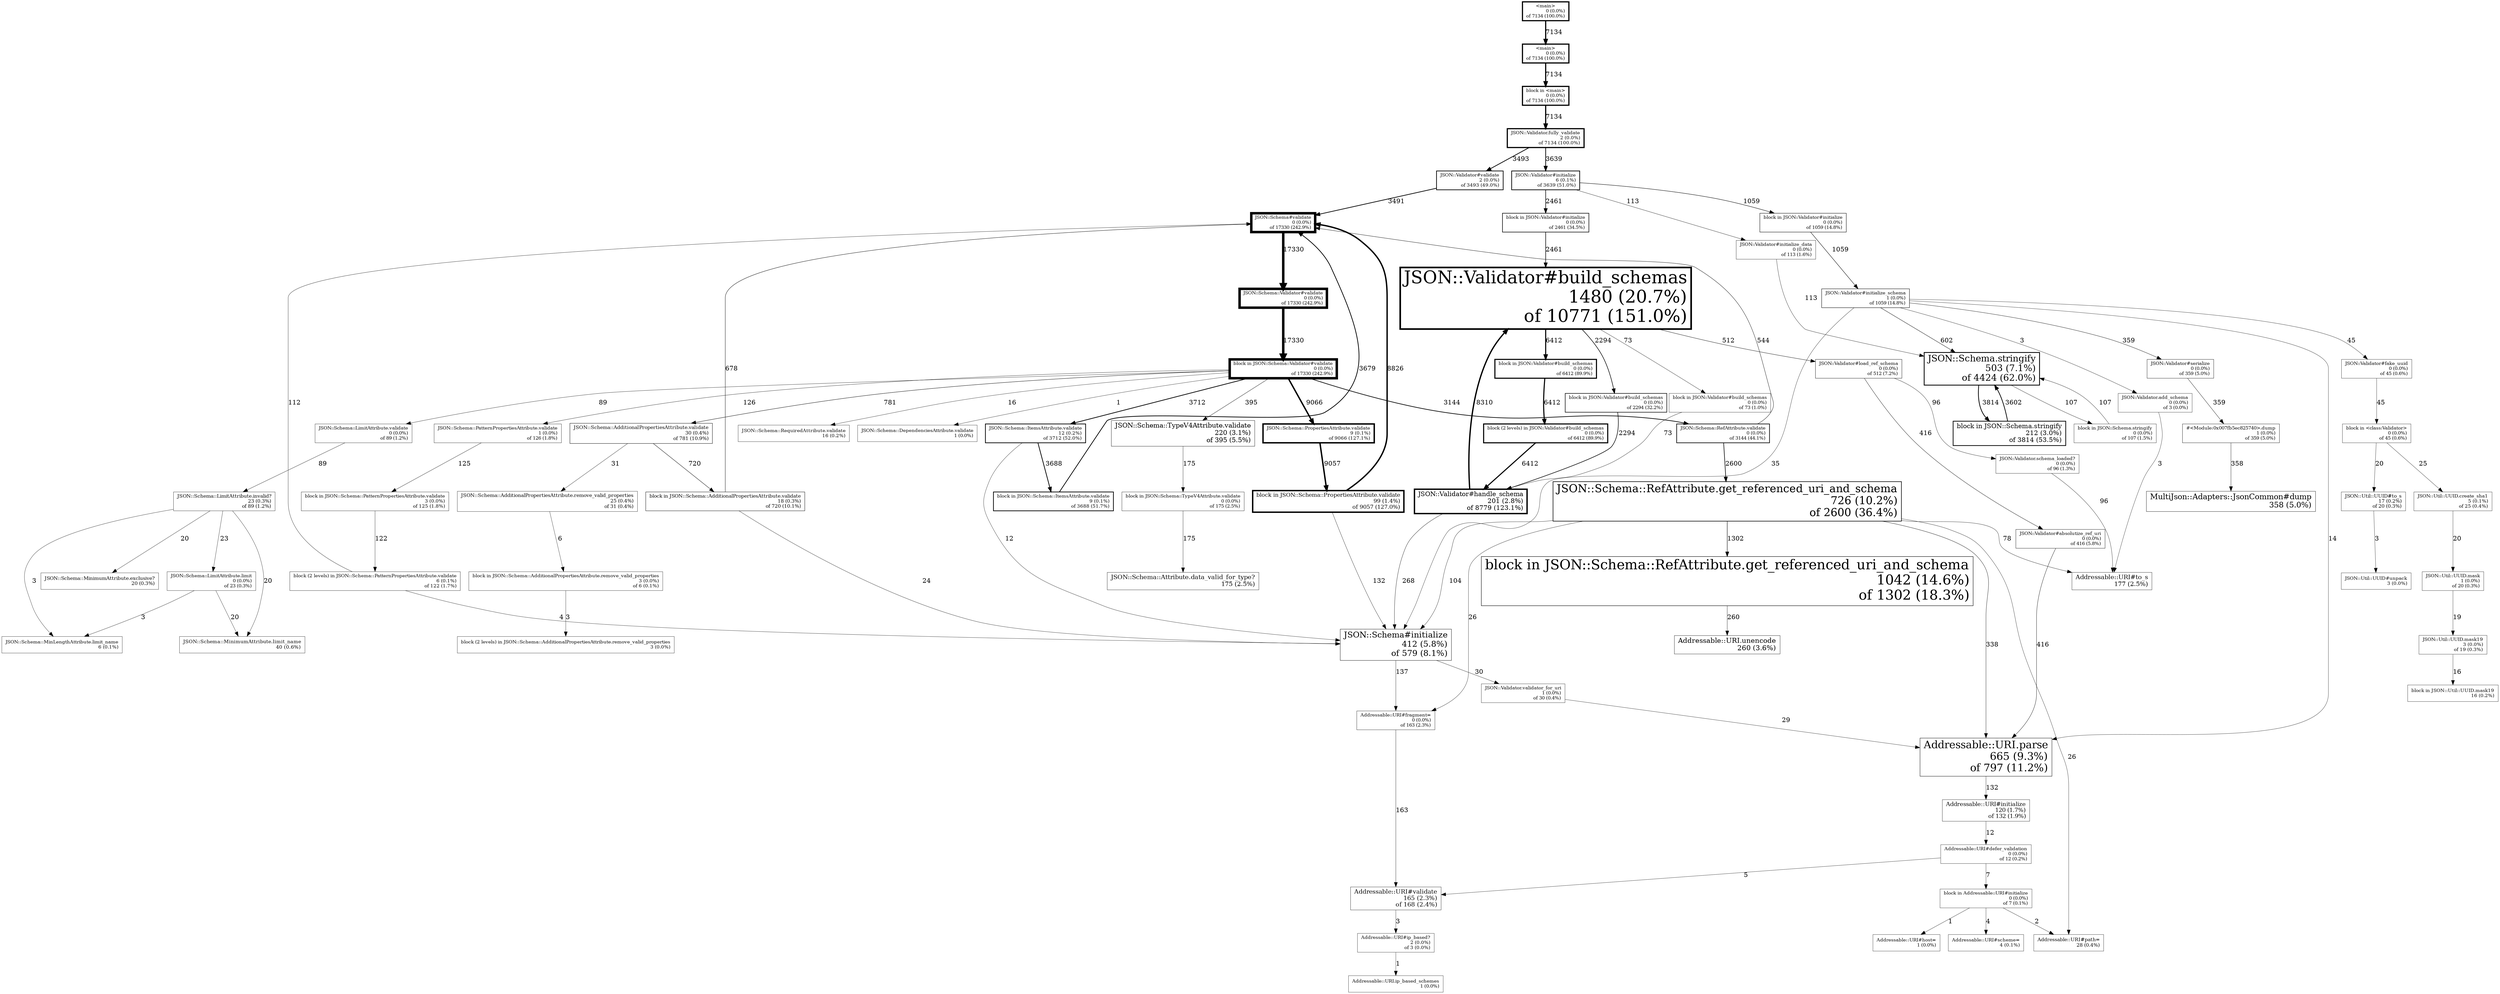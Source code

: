 digraph profile {
  "70209663178080" [size=3.519624334174376] [fontsize=38.0] [penwidth="3.519624334174376"] [shape=box] [label="JSON::Validator#build_schemas\n1480 (20.7%)\rof 10771 (151.0%)\r"];
  "70209663178080" -> "70209663177060" [label="6412"] [weight="6412"] [penwidth="2.2975890103728625"];
  "70209663178080" -> "70209663175860" [label="2294"] [weight="2294"] [penwidth="1.1431174656574152"];
  "70209663178080" -> "70209663178380" [label="512"] [weight="512"] [penwidth="0.643537987104009"];
  "70209663178080" -> "70209663176600" [label="73"] [weight="73"] [penwidth="0.5204653770675638"];
  "70209669515560" [size=0.8650126156433978] [fontsize=29.713513513513515] [penwidth="0.8650126156433978"] [shape=box] [label="block in JSON::Schema::RefAttribute.get_referenced_uri_and_schema\n1042 (14.6%)\rof 1302 (18.3%)\r"];
  "70209669515560" -> "70209663079520" [label="260"] [weight="260"] [penwidth="0.5728903840762546"];
  "70209669515680" [size=1.2289038407625457] [fontsize=23.735135135135135] [penwidth="1.2289038407625457"] [shape=box] [label="JSON::Schema::RefAttribute.get_referenced_uri_and_schema\n726 (10.2%)\rof 2600 (36.4%)\r"];
  "70209669515680" -> "70209663117780" [label="338"] [weight="338"] [penwidth="0.5947574992991309"];
  "70209669515680" -> "70209662966860" [label="26"] [weight="26"] [penwidth="0.5072890384076254"];
  "70209669515680" -> "70209662962580" [label="26"] [weight="26"] [penwidth="0.5072890384076254"];
  "70209669515680" -> "70209662940820" [label="78"] [weight="78"] [penwidth="0.5218671152228763"];
  "70209669515680" -> "70209669515560" [label="1302"] [weight="1302"] [penwidth="0.8650126156433978"];
  "70209669515680" -> "70209662701040" [label="104"] [weight="104"] [penwidth="0.5291561536305018"];
  "70209663117780" [size=0.7234370619568264] [fontsize=22.58108108108108] [penwidth="0.7234370619568264"] [shape=box] [label="Addressable::URI.parse\n665 (9.3%)\rof 797 (11.2%)\r"];
  "70209663117780" -> "70209663022600" [label="132"] [weight="132"] [penwidth="0.5370058873002523"];
  "70209662700720" [size=1.7402579198205774] [fontsize=19.516216216216215] [penwidth="1.7402579198205774"] [shape=box] [label="JSON::Schema.stringify\n503 (7.1%)\rof 4424 (62.0%)\r"];
  "70209662700720" -> "70209662700520" [label="3814"] [weight="3814"] [penwidth="1.5692458648724419"];
  "70209662700720" -> "70209662700240" [label="107"] [weight="107"] [penwidth="0.5299971965236894"];
  "70209662701040" [size=0.6623212783851976] [fontsize=17.794594594594592] [penwidth="0.6623212783851976"] [shape=box] [label="JSON::Schema#initialize\n412 (5.8%)\rof 579 (8.1%)\r"];
  "70209662701040" -> "70209662962580" [label="137"] [weight="137"] [penwidth="0.5384076254555649"];
  "70209662701040" -> "70209663122080" [label="30"] [weight="30"] [penwidth="0.5084104289318755"];
  "70209666857560" [size=0.6003644519203812] [fontsize=16.772972972972973] [penwidth="0.6003644519203812"] [shape=box] [label="MultiJson::Adapters::JsonCommon#dump\n358 (5.0%)\r"];
  "70209663079520" [size=0.5728903840762546] [fontsize=14.91891891891892] [penwidth="0.5728903840762546"] [shape=box] [label="Addressable::URI.unencode\n260 (3.6%)\r"];
  "70209669170840" [size=0.6107373142696945] [fontsize=14.162162162162161] [penwidth="0.6107373142696945"] [shape=box] [label="JSON::Schema::TypeV4Attribute.validate\n220 (3.1%)\rof 395 (5.5%)\r"];
  "70209669170840" -> "70209669170720" [label="175"] [weight="175"] [penwidth="0.5490608354359405"];
  "70209662700520" [size=1.5692458648724419] [fontsize=14.01081081081081] [penwidth="1.5692458648724419"] [shape=box] [label="block in JSON::Schema.stringify\n212 (3.0%)\rof 3814 (53.5%)\r"];
  "70209662700520" -> "70209662700720" [label="3602"] [weight="3602"] [penwidth="1.509812167087188"];
  "70209663175580" [size=2.9611718530978415] [fontsize=13.802702702702703] [penwidth="2.9611718530978415"] [shape=box] [label="JSON::Validator#handle_schema\n201 (2.8%)\rof 8779 (123.1%)\r"];
  "70209663175580" -> "70209662701040" [label="268"] [weight="268"] [penwidth="0.5751331651247547"];
  "70209663175580" -> "70209663178080" [label="8310"] [weight="8310"] [penwidth="2.8296888141295207"];
  "70209662940820" [size=0.5496215306980656] [fontsize=13.348648648648648] [penwidth="0.5496215306980656"] [shape=box] [label="Addressable::URI#to_s\n177 (2.5%)\r"];
  "70209669601400" [size=0.5490608354359405] [fontsize=13.31081081081081] [penwidth="0.5490608354359405"] [shape=box] [label="JSON::Schema::Attribute.data_valid_for_type?\n175 (2.5%)\r"];
  "70209662938920" [size=0.5470984020185029] [fontsize=13.121621621621621] [penwidth="0.5470984020185029"] [shape=box] [label="Addressable::URI#validate\n165 (2.3%)\rof 168 (2.4%)\r"];
  "70209662938920" -> "70209662962300" [label="3"] [weight="3"] [penwidth="0.5008410428931875"];
  "70209663022600" [size=0.5370058873002523] [fontsize=12.27027027027027] [penwidth="0.5370058873002523"] [shape=box] [label="Addressable::URI#initialize\n120 (1.7%)\rof 132 (1.9%)\r"];
  "70209663022600" -> "70209662939880" [label="12"] [weight="12"] [penwidth="0.5033641715727503"];
  "70209669254760" [size=3.039108494533221] [fontsize=11.872972972972972] [penwidth="3.039108494533221"] [shape=box] [label="block in JSON::Schema::PropertiesAttribute.validate\n99 (1.4%)\rof 9057 (127.0%)\r"];
  "70209669254760" -> "70209662701040" [label="132"] [weight="132"] [penwidth="0.5370058873002523"];
  "70209669254760" -> "70209662700840" [label="8826"] [weight="8826"] [penwidth="2.9743481917577794"];
  "70209669353880" [size=0.5112139052425007] [fontsize=10.756756756756756] [penwidth="0.5112139052425007"] [shape=box] [label="JSON::Schema::MinimumAttribute.limit_name\n40 (0.6%)\r"];
  "70209669563400" [size=0.7189514998598262] [fontsize=10.567567567567568] [penwidth="0.7189514998598262"] [shape=box] [label="JSON::Schema::AdditionalPropertiesAttribute.validate\n30 (0.4%)\rof 781 (10.9%)\r"];
  "70209669563400" -> "70209669563060" [label="31"] [weight="31"] [penwidth="0.508690776562938"];
  "70209669563400" -> "70209669563280" [label="720"] [weight="720"] [penwidth="0.7018502943650127"];
  "70209662966860" [size=0.5078497336697505] [fontsize=10.52972972972973] [penwidth="0.5078497336697505"] [shape=box] [label="Addressable::URI#path=\n28 (0.4%)\r"];
  "70209669563060" [size=0.508690776562938] [fontsize=10.472972972972974] [penwidth="0.508690776562938"] [shape=box] [label="JSON::Schema::AdditionalPropertiesAttribute.remove_valid_properties\n25 (0.4%)\rof 31 (0.4%)\r"];
  "70209669563060" -> "70209669562940" [label="6"] [weight="6"] [penwidth="0.5016820857863751"];
  "70209669366820" [size=0.524950939164564] [fontsize=10.435135135135136] [penwidth="0.524950939164564"] [shape=box] [label="JSON::Schema::LimitAttribute.invalid?\n23 (0.3%)\rof 89 (1.2%)\r"];
  "70209669366820" -> "70209669353740" [label="20"] [weight="20"] [penwidth="0.5056069526212503"];
  "70209669366820" -> "70209669366700" [label="23"] [weight="23"] [penwidth="0.5064479955144379"];
  "70209669366820" -> "70209669353880" [label="20"] [weight="20"] [penwidth="0.5056069526212503"];
  "70209669366820" -> "70209669365880" [label="3"] [weight="3"] [penwidth="0.5008410428931875"];
  "70209669353740" [size=0.5056069526212503] [fontsize=10.378378378378379] [penwidth="0.5056069526212503"] [shape=box] [label="JSON::Schema::MinimumAttribute.exclusive?\n20 (0.3%)\r"];
  "70209669563280" [size=0.7018502943650127] [fontsize=10.340540540540541] [penwidth="0.7018502943650127"] [shape=box] [label="block in JSON::Schema::AdditionalPropertiesAttribute.validate\n18 (0.3%)\rof 720 (10.1%)\r"];
  "70209669563280" -> "70209662701040" [label="24"] [weight="24"] [penwidth="0.5067283431455004"];
  "70209669563280" -> "70209662700840" [label="678"] [weight="678"] [penwidth="0.6900756938603869"];
  "70209668071080" [size=0.5056069526212503] [fontsize=10.321621621621622] [penwidth="0.5056069526212503"] [shape=box] [label="JSON::Util::UUID#to_s\n17 (0.2%)\rof 20 (0.3%)\r"];
  "70209668071080" -> "70209668071220" [label="3"] [weight="3"] [penwidth="0.5008410428931875"];
  "70209668084400" [size=0.5044855620970002] [fontsize=10.302702702702703] [penwidth="0.5044855620970002"] [shape=box] [label="block in JSON::Util::UUID.mask19\n16 (0.2%)\r"];
  "70209669220760" [size=0.5044855620970002] [fontsize=10.302702702702703] [penwidth="0.5044855620970002"] [shape=box] [label="JSON::Schema::RequiredAttribute.validate\n16 (0.2%)\r"];
  "70209669403460" [size=1.5406504065040652] [fontsize=10.227027027027027] [penwidth="1.5406504065040652"] [shape=box] [label="JSON::Schema::ItemsAttribute.validate\n12 (0.2%)\rof 3712 (52.0%)\r"];
  "70209669403460" -> "70209662701040" [label="12"] [weight="12"] [penwidth="0.5033641715727503"];
  "70209669403460" -> "70209669403240" [label="3688"] [weight="3688"] [penwidth="1.5339220633585646"];
  "70209669403240" [size=1.5339220633585646] [fontsize=10.17027027027027] [penwidth="1.5339220633585646"] [shape=box] [label="block in JSON::Schema::ItemsAttribute.validate\n9 (0.1%)\rof 3688 (51.7%)\r"];
  "70209669403240" -> "70209662700840" [label="3679"] [weight="3679"] [penwidth="1.531398934679002"];
  "70209669254900" [size=3.041631623212784] [fontsize=10.17027027027027] [penwidth="3.041631623212784"] [shape=box] [label="JSON::Schema::PropertiesAttribute.validate\n9 (0.1%)\rof 9066 (127.1%)\r"];
  "70209669254900" -> "70209669254760" [label="9057"] [weight="9057"] [penwidth="3.039108494533221"];
  "70209669365880" [size=0.5016820857863751] [fontsize=10.113513513513514] [penwidth="0.5016820857863751"] [shape=box] [label="JSON::Schema::MinLengthAttribute.limit_name\n6 (0.1%)\r"];
  "70209663230720" [size=1.5201850294365014] [fontsize=10.113513513513514] [penwidth="1.5201850294365014"] [shape=box] [label="JSON::Validator#initialize\n6 (0.1%)\rof 3639 (51.0%)\r"];
  "70209663230720" -> "70209663230540" [label="1059"] [weight="1059"] [penwidth="0.796888141295206"];
  "70209663230720" -> "70209663115680" [label="113"] [weight="113"] [penwidth="0.5316792823100644"];
  "70209663230720" -> "70209663230200" [label="2461"] [weight="2461"] [penwidth="1.1899355200448556"];
  "70209669284600" [size=0.5342024109896272] [fontsize=10.113513513513514] [penwidth="0.5342024109896272"] [shape=box] [label="block (2 levels) in JSON::Schema::PatternPropertiesAttribute.validate\n6 (0.1%)\rof 122 (1.7%)\r"];
  "70209669284600" -> "70209662701040" [label="4"] [weight="4"] [penwidth="0.5011213905242501"];
  "70209669284600" -> "70209662700840" [label="112"] [weight="112"] [penwidth="0.531398934679002"];
  "70209668083780" [size=0.507008690776563] [fontsize=10.094594594594595] [penwidth="0.507008690776563"] [shape=box] [label="JSON::Util::UUID.create_sha1\n5 (0.1%)\rof 25 (0.4%)\r"];
  "70209668083780" -> "70209668083900" [label="20"] [weight="20"] [penwidth="0.5056069526212503"];
  "70209663021060" [size=0.5011213905242501] [fontsize=10.075675675675676] [penwidth="0.5011213905242501"] [shape=box] [label="Addressable::URI#scheme=\n4 (0.1%)\r"];
  "70209669562940" [size=0.5016820857863751] [fontsize=10.056756756756757] [penwidth="0.5016820857863751"] [shape=box] [label="block in JSON::Schema::AdditionalPropertiesAttribute.remove_valid_properties\n3 (0.0%)\rof 6 (0.1%)\r"];
  "70209669562940" -> "70209669562820" [label="3"] [weight="3"] [penwidth="0.5008410428931875"];
  "70209669562820" [size=0.5008410428931875] [fontsize=10.056756756756757] [penwidth="0.5008410428931875"] [shape=box] [label="block (2 levels) in JSON::Schema::AdditionalPropertiesAttribute.remove_valid_properties\n3 (0.0%)\r"];
  "70209668071220" [size=0.5008410428931875] [fontsize=10.056756756756757] [penwidth="0.5008410428931875"] [shape=box] [label="JSON::Util::UUID#unpack\n3 (0.0%)\r"];
  "70209668084740" [size=0.5053266049901879] [fontsize=10.056756756756757] [penwidth="0.5053266049901879"] [shape=box] [label="JSON::Util::UUID.mask19\n3 (0.0%)\rof 19 (0.3%)\r"];
  "70209668084740" -> "70209668084400" [label="16"] [weight="16"] [penwidth="0.5044855620970002"];
  "70209669284780" [size=0.5350434538828147] [fontsize=10.056756756756757] [penwidth="0.5350434538828147"] [shape=box] [label="block in JSON::Schema::PatternPropertiesAttribute.validate\n3 (0.0%)\rof 125 (1.8%)\r"];
  "70209669284780" -> "70209669284600" [label="122"] [weight="122"] [penwidth="0.5342024109896272"];
  "70209662962300" [size=0.5008410428931875] [fontsize=10.037837837837838] [penwidth="0.5008410428931875"] [shape=box] [label="Addressable::URI#ip_based?\n2 (0.0%)\rof 3 (0.0%)\r"];
  "70209662962300" -> "70209663017880" [label="1"] [weight="1"] [penwidth="0.5002803476310625"];
  "70209663173000" [size=2.5] [fontsize=10.037837837837838] [penwidth="2.5"] [shape=box] [label="JSON::Validator.fully_validate\n2 (0.0%)\rof 7134 (100.0%)\r"];
  "70209663173000" -> "70209663230720" [label="3639"] [weight="3639"] [penwidth="1.5201850294365014"];
  "70209663173000" -> "70209663179640" [label="3493"] [weight="3493"] [penwidth="1.4792542753013738"];
  "70209663179640" [size=1.4792542753013738] [fontsize=10.037837837837838] [penwidth="1.4792542753013738"] [shape=box] [label="JSON::Validator#validate\n2 (0.0%)\rof 3493 (49.0%)\r"];
  "70209663179640" -> "70209662700840" [label="3491"] [weight="3491"] [penwidth="1.4786935800392487"];
  "70209663019120" [size=0.5002803476310625] [fontsize=10.018918918918919] [penwidth="0.5002803476310625"] [shape=box] [label="Addressable::URI#host=\n1 (0.0%)\r"];
  "70209666886960" [size=0.6006447995514438] [fontsize=10.018918918918919] [penwidth="0.6006447995514438"] [shape=box] [label="#<Module:0x007fb5ec825740>.dump\n1 (0.0%)\rof 359 (5.0%)\r"];
  "70209666886960" -> "70209666857560" [label="358"] [weight="358"] [penwidth="0.6003644519203812"];
  "70209663116100" [size=0.796888141295206] [fontsize=10.018918918918919] [penwidth="0.796888141295206"] [shape=box] [label="JSON::Validator#initialize_schema\n1 (0.0%)\rof 1059 (14.8%)\r"];
  "70209663116100" -> "70209663116480" [label="359"] [weight="359"] [penwidth="0.6006447995514438"];
  "70209663116100" -> "70209663116300" [label="45"] [weight="45"] [penwidth="0.5126156433978133"];
  "70209663116100" -> "70209663117780" [label="14"] [weight="14"] [penwidth="0.5039248668348753"];
  "70209663116100" -> "70209662700720" [label="602"] [weight="602"] [penwidth="0.6687692738996356"];
  "70209663116100" -> "70209662701040" [label="35"] [weight="35"] [penwidth="0.5098121670871881"];
  "70209663116100" -> "70209663122780" [label="3"] [weight="3"] [penwidth="0.5008410428931875"];
  "70209663122080" [size=0.5084104289318755] [fontsize=10.018918918918919] [penwidth="0.5084104289318755"] [shape=box] [label="JSON::Validator.validator_for_uri\n1 (0.0%)\rof 30 (0.4%)\r"];
  "70209663122080" -> "70209663117780" [label="29"] [weight="29"] [penwidth="0.508130081300813"];
  "70209669455040" [size=0.5002803476310625] [fontsize=10.018918918918919] [penwidth="0.5002803476310625"] [shape=box] [label="JSON::Schema::DependenciesAttribute.validate\n1 (0.0%)\r"];
  "70209668083900" [size=0.5056069526212503] [fontsize=10.018918918918919] [penwidth="0.5056069526212503"] [shape=box] [label="JSON::Util::UUID.mask\n1 (0.0%)\rof 20 (0.3%)\r"];
  "70209668083900" -> "70209668084740" [label="19"] [weight="19"] [penwidth="0.5053266049901879"];
  "70209663017880" [size=0.5002803476310625] [fontsize=10.018918918918919] [penwidth="0.5002803476310625"] [shape=box] [label="Addressable::URI.ip_based_schemes\n1 (0.0%)\r"];
  "70209669284920" [size=0.5353238015138773] [fontsize=10.018918918918919] [penwidth="0.5353238015138773"] [shape=box] [label="JSON::Schema::PatternPropertiesAttribute.validate\n1 (0.0%)\rof 126 (1.8%)\r"];
  "70209669284920" -> "70209669284780" [label="125"] [weight="125"] [penwidth="0.5350434538828147"];
  "70209669021920" [size=5.358424446313428] [fontsize=10.0] [penwidth="5.358424446313428"] [shape=box] [label="JSON::Schema::Validator#validate\n0 (0.0%)\rof 17330 (242.9%)\r"];
  "70209669021920" -> "70209669021800" [label="17330"] [weight="17330"] [penwidth="5.358424446313428"];
  "70209662700840" [size=5.358424446313428] [fontsize=10.0] [penwidth="5.358424446313428"] [shape=box] [label="JSON::Schema#validate\n0 (0.0%)\rof 17330 (242.9%)\r"];
  "70209662700840" -> "70209669021920" [label="17330"] [weight="17330"] [penwidth="5.358424446313428"];
  "70209663116660" [size=0.5126156433978133] [fontsize=10.0] [penwidth="0.5126156433978133"] [shape=box] [label="block in <class:Validator>\n0 (0.0%)\rof 45 (0.6%)\r"];
  "70209663116660" -> "70209668083780" [label="25"] [weight="25"] [penwidth="0.507008690776563"];
  "70209663116660" -> "70209668071080" [label="20"] [weight="20"] [penwidth="0.5056069526212503"];
  "70209669170720" [size=0.5490608354359405] [fontsize=10.0] [penwidth="0.5490608354359405"] [shape=box] [label="block in JSON::Schema::TypeV4Attribute.validate\n0 (0.0%)\rof 175 (2.5%)\r"];
  "70209669170720" -> "70209669601400" [label="175"] [weight="175"] [penwidth="0.5490608354359405"];
  "70209669021800" [size=5.358424446313428] [fontsize=10.0] [penwidth="5.358424446313428"] [shape=box] [label="block in JSON::Schema::Validator#validate\n0 (0.0%)\rof 17330 (242.9%)\r"];
  "70209669021800" -> "70209669170840" [label="395"] [weight="395"] [penwidth="0.6107373142696945"];
  "70209669021800" -> "70209669254900" [label="9066"] [weight="9066"] [penwidth="3.041631623212784"];
  "70209669021800" -> "70209669403460" [label="3712"] [weight="3712"] [penwidth="1.5406504065040652"];
  "70209669021800" -> "70209669515840" [label="3144"] [weight="3144"] [penwidth="1.3814129520605551"];
  "70209669021800" -> "70209669366980" [label="89"] [weight="89"] [penwidth="0.524950939164564"];
  "70209669021800" -> "70209669284920" [label="126"] [weight="126"] [penwidth="0.5353238015138773"];
  "70209669021800" -> "70209669563400" [label="781"] [weight="781"] [penwidth="0.7189514998598262"];
  "70209669021800" -> "70209669220760" [label="16"] [weight="16"] [penwidth="0.5044855620970002"];
  "70209669021800" -> "70209669455040" [label="1"] [weight="1"] [penwidth="0.5002803476310625"];
  "70209663116300" [size=0.5126156433978133] [fontsize=10.0] [penwidth="0.5126156433978133"] [shape=box] [label="JSON::Validator#fake_uuid\n0 (0.0%)\rof 45 (0.6%)\r"];
  "70209663116300" -> "70209663116660" [label="45"] [weight="45"] [penwidth="0.5126156433978133"];
  "70209663176600" [size=0.5204653770675638] [fontsize=10.0] [penwidth="0.5204653770675638"] [shape=box] [label="block in JSON::Validator#build_schemas\n0 (0.0%)\rof 73 (1.0%)\r"];
  "70209663176600" -> "70209663175580" [label="73"] [weight="73"] [penwidth="0.5204653770675638"];
  "70209663122620" [size=0.5269133725820017] [fontsize=10.0] [penwidth="0.5269133725820017"] [shape=box] [label="JSON::Validator.schema_loaded?\n0 (0.0%)\rof 96 (1.3%)\r"];
  "70209663122620" -> "70209662940820" [label="96"] [weight="96"] [penwidth="0.5269133725820017"];
  "70209663230540" [size=0.796888141295206] [fontsize=10.0] [penwidth="0.796888141295206"] [shape=box] [label="block in JSON::Validator#initialize\n0 (0.0%)\rof 1059 (14.8%)\r"];
  "70209663230540" -> "70209663116100" [label="1059"] [weight="1059"] [penwidth="0.796888141295206"];
  "70209669515840" [size=1.3814129520605551] [fontsize=10.0] [penwidth="1.3814129520605551"] [shape=box] [label="JSON::Schema::RefAttribute.validate\n0 (0.0%)\rof 3144 (44.1%)\r"];
  "70209669515840" -> "70209669515680" [label="2600"] [weight="2600"] [penwidth="1.2289038407625457"];
  "70209669515840" -> "70209662700840" [label="544"] [weight="544"] [penwidth="0.6525091112980095"];
  "70209663178380" [size=0.643537987104009] [fontsize=10.0] [penwidth="0.643537987104009"] [shape=box] [label="JSON::Validator#load_ref_schema\n0 (0.0%)\rof 512 (7.2%)\r"];
  "70209663178380" -> "70209663178280" [label="416"] [weight="416"] [penwidth="0.6166246145220073"];
  "70209663178380" -> "70209663122620" [label="96"] [weight="96"] [penwidth="0.5269133725820017"];
  "70209663116480" [size=0.6006447995514438] [fontsize=10.0] [penwidth="0.6006447995514438"] [shape=box] [label="JSON::Validator#serialize\n0 (0.0%)\rof 359 (5.0%)\r"];
  "70209663116480" -> "70209666886960" [label="359"] [weight="359"] [penwidth="0.6006447995514438"];
  "70209663178280" [size=0.6166246145220073] [fontsize=10.0] [penwidth="0.6166246145220073"] [shape=box] [label="JSON::Validator#absolutize_ref_uri\n0 (0.0%)\rof 416 (5.8%)\r"];
  "70209663178280" -> "70209663117780" [label="416"] [weight="416"] [penwidth="0.6166246145220073"];
  "70209663175860" [size=1.1431174656574152] [fontsize=10.0] [penwidth="1.1431174656574152"] [shape=box] [label="block in JSON::Validator#build_schemas\n0 (0.0%)\rof 2294 (32.2%)\r"];
  "70209663175860" -> "70209663175580" [label="2294"] [weight="2294"] [penwidth="1.1431174656574152"];
  "70209669366980" [size=0.524950939164564] [fontsize=10.0] [penwidth="0.524950939164564"] [shape=box] [label="JSON::Schema::LimitAttribute.validate\n0 (0.0%)\rof 89 (1.2%)\r"];
  "70209669366980" -> "70209669366820" [label="89"] [weight="89"] [penwidth="0.524950939164564"];
  "70209654643800" [size=2.5] [fontsize=10.0] [penwidth="2.5"] [shape=box] [label="<main>\n0 (0.0%)\rof 7134 (100.0%)\r"];
  "70209654643800" -> "70209662887320" [label="7134"] [weight="7134"] [penwidth="2.5"];
  "70209669366700" [size=0.5064479955144379] [fontsize=10.0] [penwidth="0.5064479955144379"] [shape=box] [label="JSON::Schema::LimitAttribute.limit\n0 (0.0%)\rof 23 (0.3%)\r"];
  "70209669366700" -> "70209669353880" [label="20"] [weight="20"] [penwidth="0.5056069526212503"];
  "70209669366700" -> "70209669365880" [label="3"] [weight="3"] [penwidth="0.5008410428931875"];
  "70209663177060" [size=2.2975890103728625] [fontsize=10.0] [penwidth="2.2975890103728625"] [shape=box] [label="block in JSON::Validator#build_schemas\n0 (0.0%)\rof 6412 (89.9%)\r"];
  "70209663177060" -> "70209663176940" [label="6412"] [weight="6412"] [penwidth="2.2975890103728625"];
  "70209663176940" [size=2.2975890103728625] [fontsize=10.0] [penwidth="2.2975890103728625"] [shape=box] [label="block (2 levels) in JSON::Validator#build_schemas\n0 (0.0%)\rof 6412 (89.9%)\r"];
  "70209663176940" -> "70209663175580" [label="6412"] [weight="6412"] [penwidth="2.2975890103728625"];
  "70209663230200" [size=1.1899355200448556] [fontsize=10.0] [penwidth="1.1899355200448556"] [shape=box] [label="block in JSON::Validator#initialize\n0 (0.0%)\rof 2461 (34.5%)\r"];
  "70209663230200" -> "70209663178080" [label="2461"] [weight="2461"] [penwidth="1.1899355200448556"];
  "70209662700240" [size=0.5299971965236894] [fontsize=10.0] [penwidth="0.5299971965236894"] [shape=box] [label="block in JSON::Schema.stringify\n0 (0.0%)\rof 107 (1.5%)\r"];
  "70209662700240" -> "70209662700720" [label="107"] [weight="107"] [penwidth="0.5299971965236894"];
  "70209662887320" [size=2.5] [fontsize=10.0] [penwidth="2.5"] [shape=box] [label="<main>\n0 (0.0%)\rof 7134 (100.0%)\r"];
  "70209662887320" -> "70209662886360" [label="7134"] [weight="7134"] [penwidth="2.5"];
  "70209662886360" [size=2.5] [fontsize=10.0] [penwidth="2.5"] [shape=box] [label="block in <main>\n0 (0.0%)\rof 7134 (100.0%)\r"];
  "70209662886360" -> "70209663173000" [label="7134"] [weight="7134"] [penwidth="2.5"];
  "70209663115680" [size=0.5316792823100644] [fontsize=10.0] [penwidth="0.5316792823100644"] [shape=box] [label="JSON::Validator#initialize_data\n0 (0.0%)\rof 113 (1.6%)\r"];
  "70209663115680" -> "70209662700720" [label="113"] [weight="113"] [penwidth="0.5316792823100644"];
  "70209663122780" [size=0.5008410428931875] [fontsize=10.0] [penwidth="0.5008410428931875"] [shape=box] [label="JSON::Validator.add_schema\n0 (0.0%)\rof 3 (0.0%)\r"];
  "70209663122780" -> "70209662940820" [label="3"] [weight="3"] [penwidth="0.5008410428931875"];
  "70209662962580" [size=0.5456966638631904] [fontsize=10.0] [penwidth="0.5456966638631904"] [shape=box] [label="Addressable::URI#fragment=\n0 (0.0%)\rof 163 (2.3%)\r"];
  "70209662962580" -> "70209662938920" [label="163"] [weight="163"] [penwidth="0.5456966638631904"];
  "70209663022020" [size=0.5019624334174376] [fontsize=10.0] [penwidth="0.5019624334174376"] [shape=box] [label="block in Addressable::URI#initialize\n0 (0.0%)\rof 7 (0.1%)\r"];
  "70209663022020" -> "70209662966860" [label="2"] [weight="2"] [penwidth="0.500560695262125"];
  "70209663022020" -> "70209663021060" [label="4"] [weight="4"] [penwidth="0.5011213905242501"];
  "70209663022020" -> "70209663019120" [label="1"] [weight="1"] [penwidth="0.5002803476310625"];
  "70209662939880" [size=0.5033641715727503] [fontsize=10.0] [penwidth="0.5033641715727503"] [shape=box] [label="Addressable::URI#defer_validation\n0 (0.0%)\rof 12 (0.2%)\r"];
  "70209662939880" -> "70209663022020" [label="7"] [weight="7"] [penwidth="0.5019624334174376"];
  "70209662939880" -> "70209662938920" [label="5"] [weight="5"] [penwidth="0.5014017381553126"];
}
